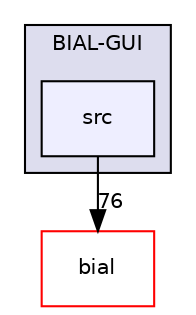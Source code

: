 digraph "BIAL-GUI/src" {
  compound=true
  node [ fontsize="10", fontname="Helvetica"];
  edge [ labelfontsize="10", labelfontname="Helvetica"];
  subgraph clusterdir_8fd49bd0acdefaa35d9e5d7d8245cf3e {
    graph [ bgcolor="#ddddee", pencolor="black", label="BIAL-GUI" fontname="Helvetica", fontsize="10", URL="dir_8fd49bd0acdefaa35d9e5d7d8245cf3e.html"]
  dir_c4568b0d432dc6edde70c4a4ada081c2 [shape=box, label="src", style="filled", fillcolor="#eeeeff", pencolor="black", URL="dir_c4568b0d432dc6edde70c4a4ada081c2.html"];
  }
  dir_752bf115b6f73c9d98878bf7307d3054 [shape=box label="bial" fillcolor="white" style="filled" color="red" URL="dir_752bf115b6f73c9d98878bf7307d3054.html"];
  dir_c4568b0d432dc6edde70c4a4ada081c2->dir_752bf115b6f73c9d98878bf7307d3054 [headlabel="76", labeldistance=1.5 headhref="dir_000001_000003.html"];
}
